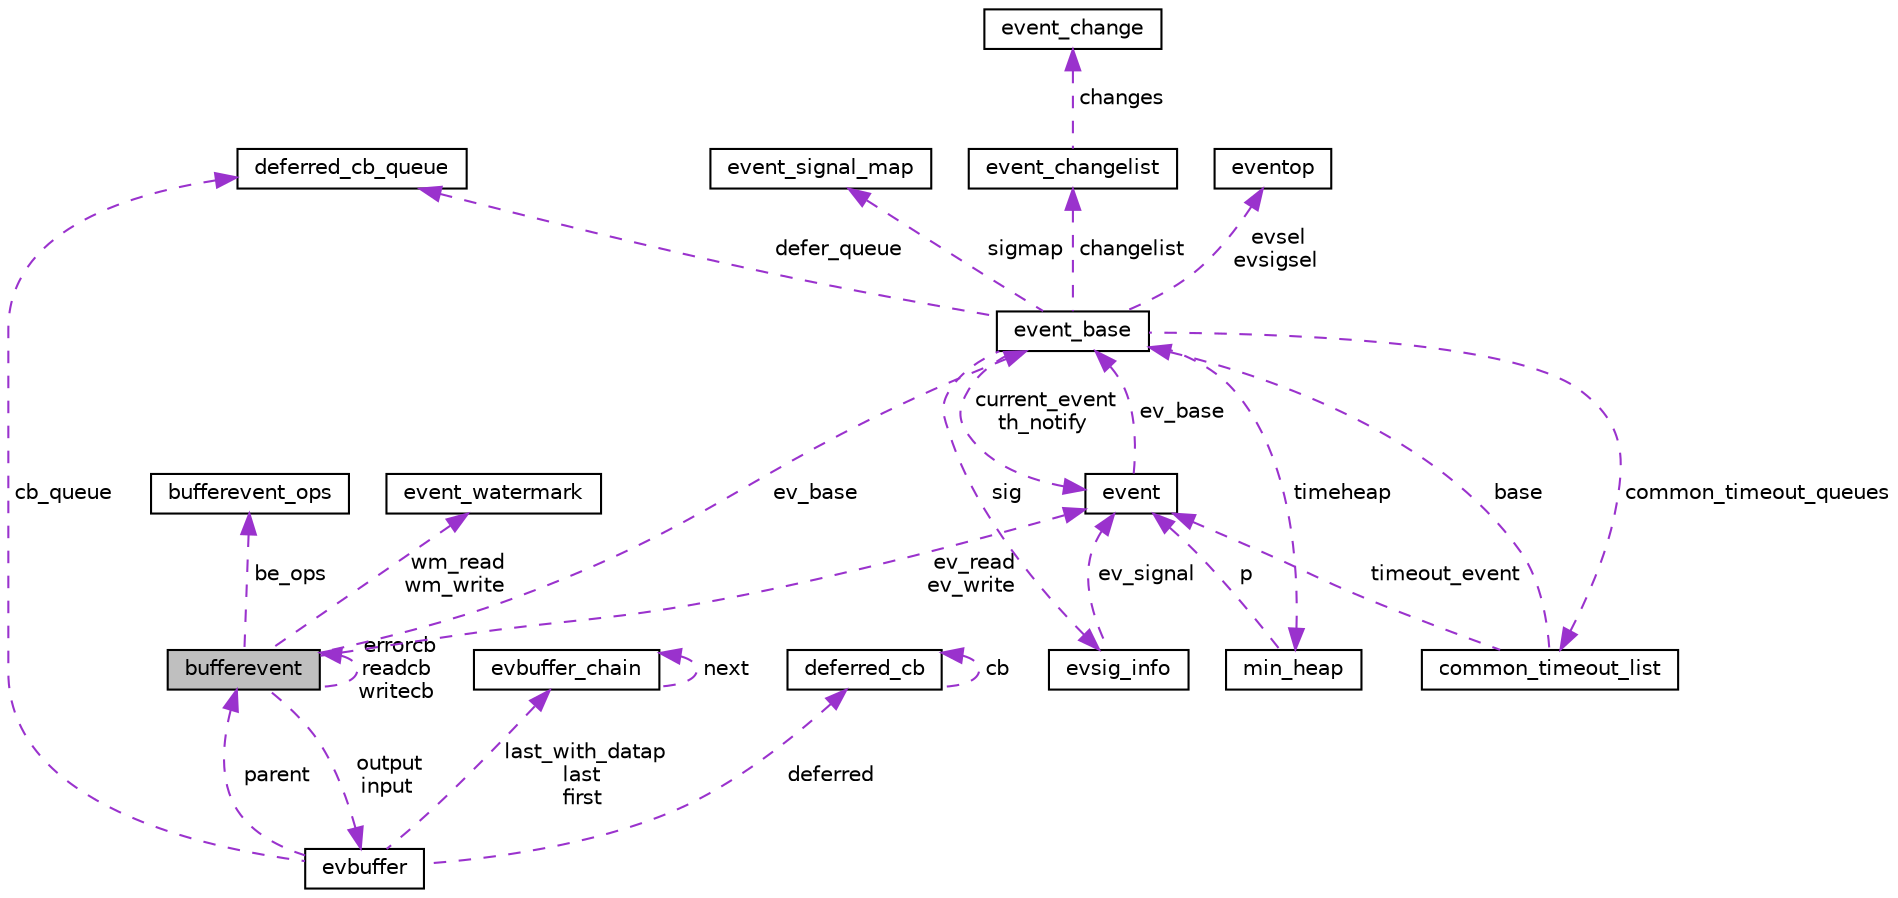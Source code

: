 digraph G
{
  edge [fontname="Helvetica",fontsize="10",labelfontname="Helvetica",labelfontsize="10"];
  node [fontname="Helvetica",fontsize="10",shape=record];
  Node1 [label="bufferevent",height=0.2,width=0.4,color="black", fillcolor="grey75", style="filled" fontcolor="black"];
  Node2 -> Node1 [dir="back",color="darkorchid3",fontsize="10",style="dashed",label=" wm_read\nwm_write" ,fontname="Helvetica"];
  Node2 [label="event_watermark",height=0.2,width=0.4,color="black", fillcolor="white", style="filled",URL="$structevent__watermark.html"];
  Node3 -> Node1 [dir="back",color="darkorchid3",fontsize="10",style="dashed",label=" ev_read\nev_write" ,fontname="Helvetica"];
  Node3 [label="event",height=0.2,width=0.4,color="black", fillcolor="white", style="filled",URL="$structevent.html"];
  Node4 -> Node3 [dir="back",color="darkorchid3",fontsize="10",style="dashed",label=" ev_base" ,fontname="Helvetica"];
  Node4 [label="event_base",height=0.2,width=0.4,color="black", fillcolor="white", style="filled",URL="$structevent__base.html"];
  Node5 -> Node4 [dir="back",color="darkorchid3",fontsize="10",style="dashed",label=" evsel\nevsigsel" ,fontname="Helvetica"];
  Node5 [label="eventop",height=0.2,width=0.4,color="black", fillcolor="white", style="filled",URL="$structeventop.html"];
  Node6 -> Node4 [dir="back",color="darkorchid3",fontsize="10",style="dashed",label=" sig" ,fontname="Helvetica"];
  Node6 [label="evsig_info",height=0.2,width=0.4,color="black", fillcolor="white", style="filled",URL="$structevsig__info.html"];
  Node3 -> Node6 [dir="back",color="darkorchid3",fontsize="10",style="dashed",label=" ev_signal" ,fontname="Helvetica"];
  Node7 -> Node4 [dir="back",color="darkorchid3",fontsize="10",style="dashed",label=" timeheap" ,fontname="Helvetica"];
  Node7 [label="min_heap",height=0.2,width=0.4,color="black", fillcolor="white", style="filled",URL="$structmin__heap.html"];
  Node3 -> Node7 [dir="back",color="darkorchid3",fontsize="10",style="dashed",label=" p" ,fontname="Helvetica"];
  Node8 -> Node4 [dir="back",color="darkorchid3",fontsize="10",style="dashed",label=" defer_queue" ,fontname="Helvetica"];
  Node8 [label="deferred_cb_queue",height=0.2,width=0.4,color="black", fillcolor="white", style="filled",URL="$structdeferred__cb__queue.html"];
  Node3 -> Node4 [dir="back",color="darkorchid3",fontsize="10",style="dashed",label=" current_event\nth_notify" ,fontname="Helvetica"];
  Node9 -> Node4 [dir="back",color="darkorchid3",fontsize="10",style="dashed",label=" common_timeout_queues" ,fontname="Helvetica"];
  Node9 [label="common_timeout_list",height=0.2,width=0.4,color="black", fillcolor="white", style="filled",URL="$structcommon__timeout__list.html"];
  Node3 -> Node9 [dir="back",color="darkorchid3",fontsize="10",style="dashed",label=" timeout_event" ,fontname="Helvetica"];
  Node4 -> Node9 [dir="back",color="darkorchid3",fontsize="10",style="dashed",label=" base" ,fontname="Helvetica"];
  Node10 -> Node4 [dir="back",color="darkorchid3",fontsize="10",style="dashed",label=" sigmap" ,fontname="Helvetica"];
  Node10 [label="event_signal_map",height=0.2,width=0.4,color="black", fillcolor="white", style="filled",URL="$structevent__signal__map.html"];
  Node11 -> Node4 [dir="back",color="darkorchid3",fontsize="10",style="dashed",label=" changelist" ,fontname="Helvetica"];
  Node11 [label="event_changelist",height=0.2,width=0.4,color="black", fillcolor="white", style="filled",URL="$structevent__changelist.html"];
  Node12 -> Node11 [dir="back",color="darkorchid3",fontsize="10",style="dashed",label=" changes" ,fontname="Helvetica"];
  Node12 [label="event_change",height=0.2,width=0.4,color="black", fillcolor="white", style="filled",URL="$structevent__change.html"];
  Node13 -> Node1 [dir="back",color="darkorchid3",fontsize="10",style="dashed",label=" output\ninput" ,fontname="Helvetica"];
  Node13 [label="evbuffer",height=0.2,width=0.4,color="black", fillcolor="white", style="filled",URL="$structevbuffer.html"];
  Node8 -> Node13 [dir="back",color="darkorchid3",fontsize="10",style="dashed",label=" cb_queue" ,fontname="Helvetica"];
  Node14 -> Node13 [dir="back",color="darkorchid3",fontsize="10",style="dashed",label=" last_with_datap\nlast\nfirst" ,fontname="Helvetica"];
  Node14 [label="evbuffer_chain",height=0.2,width=0.4,color="black", fillcolor="white", style="filled",URL="$structevbuffer__chain.html"];
  Node14 -> Node14 [dir="back",color="darkorchid3",fontsize="10",style="dashed",label=" next" ,fontname="Helvetica"];
  Node1 -> Node13 [dir="back",color="darkorchid3",fontsize="10",style="dashed",label=" parent" ,fontname="Helvetica"];
  Node15 -> Node13 [dir="back",color="darkorchid3",fontsize="10",style="dashed",label=" deferred" ,fontname="Helvetica"];
  Node15 [label="deferred_cb",height=0.2,width=0.4,color="black", fillcolor="white", style="filled",URL="$structdeferred__cb.html"];
  Node15 -> Node15 [dir="back",color="darkorchid3",fontsize="10",style="dashed",label=" cb" ,fontname="Helvetica"];
  Node4 -> Node1 [dir="back",color="darkorchid3",fontsize="10",style="dashed",label=" ev_base" ,fontname="Helvetica"];
  Node1 -> Node1 [dir="back",color="darkorchid3",fontsize="10",style="dashed",label=" errorcb\nreadcb\nwritecb" ,fontname="Helvetica"];
  Node16 -> Node1 [dir="back",color="darkorchid3",fontsize="10",style="dashed",label=" be_ops" ,fontname="Helvetica"];
  Node16 [label="bufferevent_ops",height=0.2,width=0.4,color="black", fillcolor="white", style="filled",URL="$structbufferevent__ops.html"];
}
